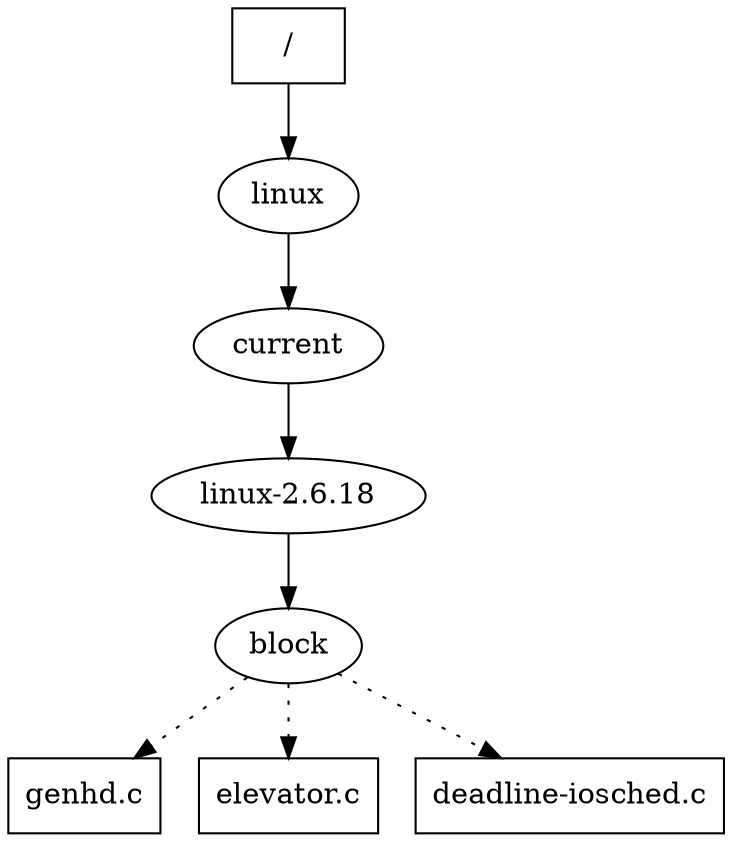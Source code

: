 /* Envoy connection bytecounts and claim trees
 * Host: druid-0.xeno.cl.cam.ac.uk:9922
 * Time: Sat Dec 30 16:11:46 2006
 */

/* Connections:
 *   druid-0.xeno.cl.cam.ac.uk:39956 CLIENT_IN:
 *     messages/bytes in     : 3281/51055
 *     messages/bytes out    : 3281/126938
 *     new messages/bytes in : 1092/17004
 *     new messages/bytes out: 1092/42240
 *   moonraider-0.xeno.cl.cam.ac.uk:9923 STORAGE_OUT:
 *     messages/bytes in     : 18/184117
 *     messages/bytes out    : 18/442
 *     new messages/bytes in : 5/93671
 *     new messages/bytes out: 5/155
 *   skiing-0.xeno.cl.cam.ac.uk:9923 STORAGE_OUT:
 *     messages/bytes in     : 18/119033
 *     messages/bytes out    : 18/442
 *     new messages/bytes in : 4/48762
 *     new messages/bytes out: 4/124
 *   druid-1.xeno.cl.cam.ac.uk:40468 CLIENT_IN:
 *     messages/bytes in     : 4/80
 *     messages/bytes out    : 4/223
 *     new messages/bytes in : 0/0
 *     new messages/bytes out: 0/0
 *   skiing-0.xeno.cl.cam.ac.uk:9922 ENVOY_IN:
 *     messages/bytes in     : 2695/78195
 *     messages/bytes out    : 2695/121631
 *     new messages/bytes in : 780/23880
 *     new messages/bytes out: 780/35146
 *   moonraider-0.xeno.cl.cam.ac.uk:9922 ENVOY_IN:
 *     messages/bytes in     : 3051/84967
 *     messages/bytes out    : 3051/138035
 *     new messages/bytes in : 1092/30436
 *     new messages/bytes out: 1092/49336
 *   skiing-0.xeno.cl.cam.ac.uk:9922 ENVOY_OUT:
 *     messages/bytes in     : 5/53
 *     messages/bytes out    : 5/484
 *     new messages/bytes in : 1/7
 *     new messages/bytes out: 1/147
 */

/* lease root is / */
digraph _ {
  _ [shape=box];
  _linux_current_linux_2_6_18_block_genhd_c [shape=box,label="genhd.c"];
  _linux_current_linux_2_6_18_block -> _linux_current_linux_2_6_18_block_genhd_c [style=dotted];
  _linux_current_linux_2_6_18_block_elevator_c [shape=box,label="elevator.c"];
  _linux_current_linux_2_6_18_block -> _linux_current_linux_2_6_18_block_elevator_c [style=dotted];
  _linux_current_linux_2_6_18_block_deadline_iosched_c [shape=box,label="deadline-iosched.c"];
  _linux_current_linux_2_6_18_block -> _linux_current_linux_2_6_18_block_deadline_iosched_c [style=dotted];
  _ [label="/"];
  _ -> _linux;
  _linux [label="linux"];
  _linux -> _linux_current;
  _linux_current [label="current"];
  _linux_current -> _linux_current_linux_2_6_18;
  _linux_current_linux_2_6_18 [label="linux-2.6.18"];
  _linux_current_linux_2_6_18 -> _linux_current_linux_2_6_18_block;
  _linux_current_linux_2_6_18_block [label="block"];
}
